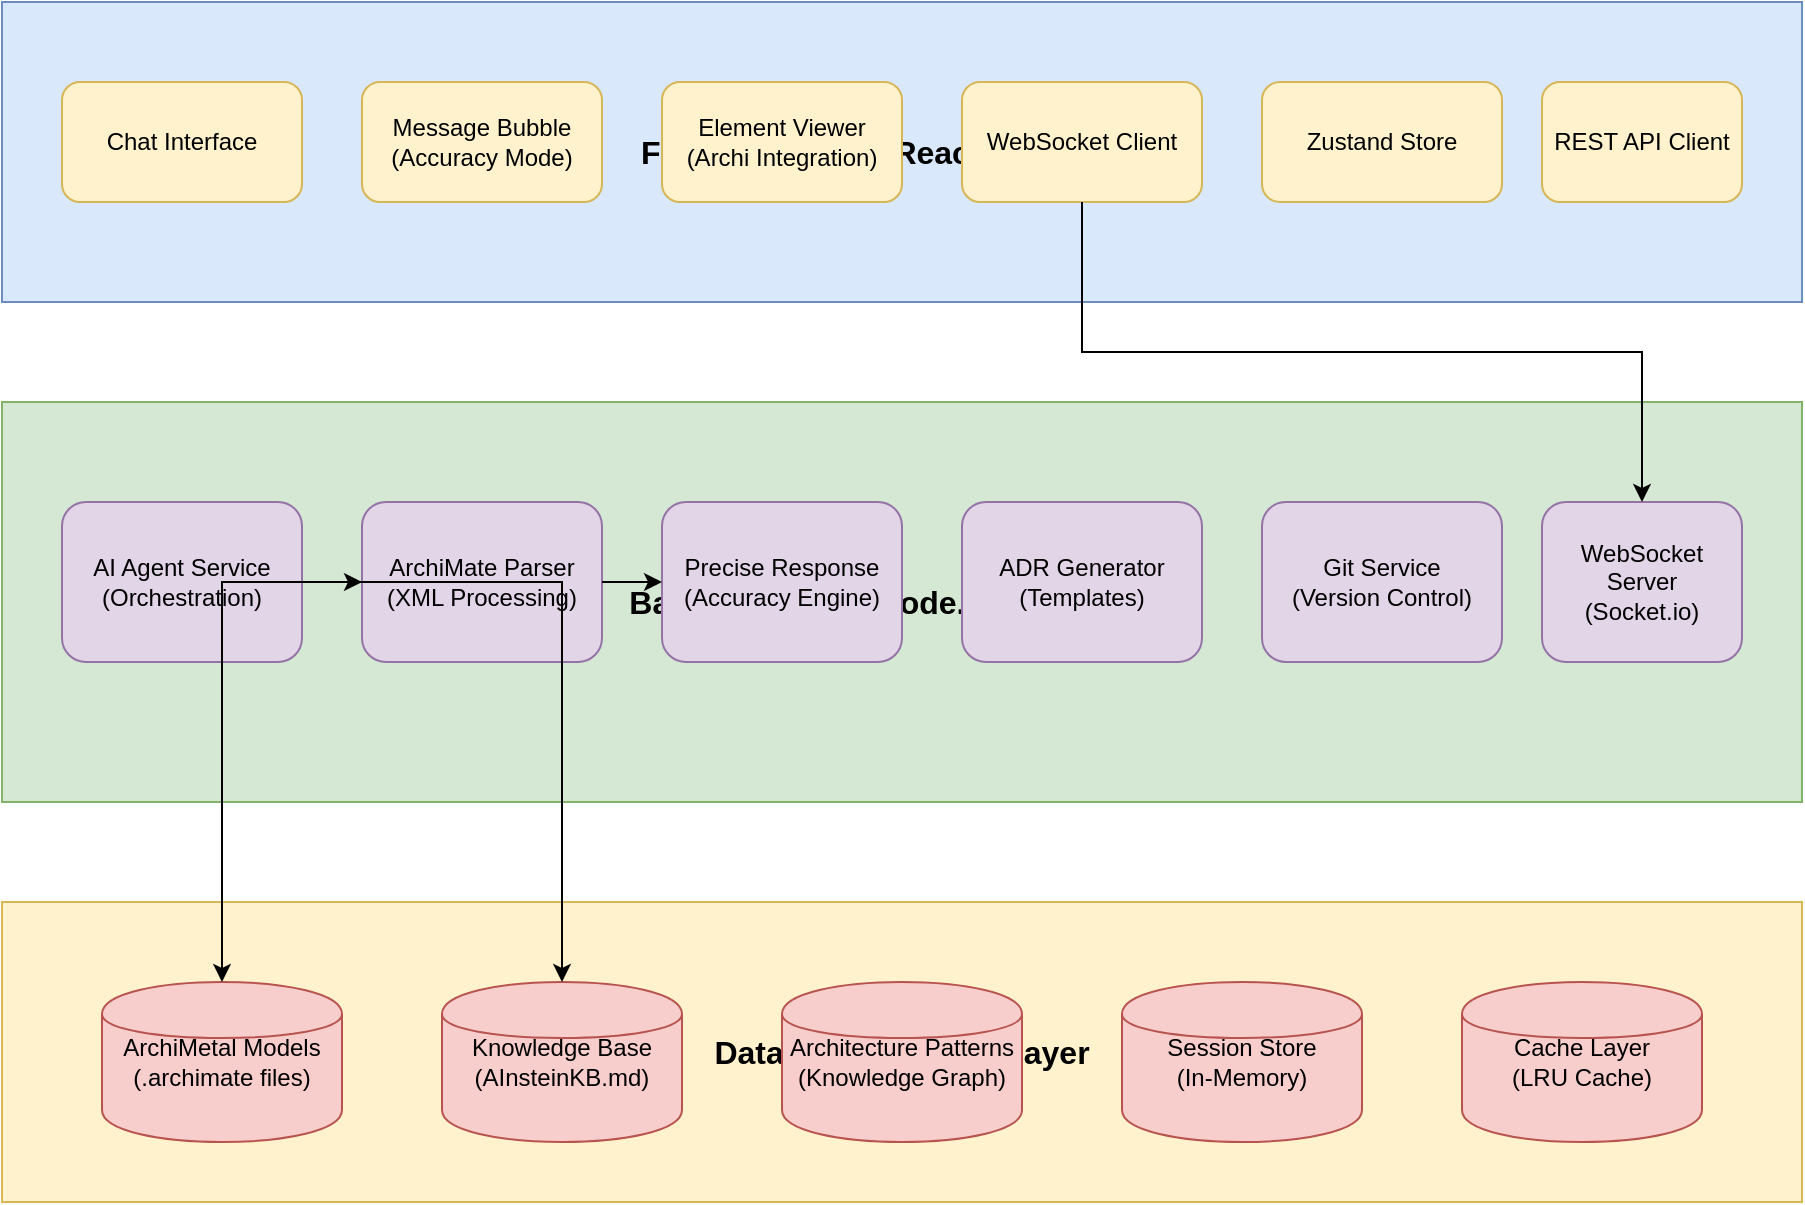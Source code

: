 <?xml version="1.0" encoding="UTF-8"?>
<mxfile version="21.7.5" type="device">
  <diagram name="System Architecture" id="system-architecture">
    <mxGraphModel dx="1426" dy="794" grid="1" gridSize="10" guides="1" tooltips="1" connect="1" arrows="1" fold="1" page="1" pageScale="1" pageWidth="1169" pageHeight="827" math="0" shadow="0">
      <root>
        <mxCell id="0" />
        <mxCell id="1" parent="0" />

        <!-- Frontend Layer -->
        <mxCell id="frontend-layer" value="Frontend Layer (React/TypeScript)" style="rounded=0;whiteSpace=wrap;html=1;fillColor=#dae8fc;strokeColor=#6c8ebf;fontSize=16;fontStyle=1" vertex="1" parent="1">
          <mxGeometry x="100" y="50" width="900" height="150" as="geometry" />
        </mxCell>

        <!-- Frontend Components -->
        <mxCell id="chat-interface" value="Chat Interface" style="rounded=1;whiteSpace=wrap;html=1;fillColor=#fff2cc;strokeColor=#d6b656;" vertex="1" parent="1">
          <mxGeometry x="130" y="90" width="120" height="60" as="geometry" />
        </mxCell>

        <mxCell id="message-bubble" value="Message Bubble&lt;br&gt;(Accuracy Mode)" style="rounded=1;whiteSpace=wrap;html=1;fillColor=#fff2cc;strokeColor=#d6b656;" vertex="1" parent="1">
          <mxGeometry x="280" y="90" width="120" height="60" as="geometry" />
        </mxCell>

        <mxCell id="element-viewer" value="Element Viewer&lt;br&gt;(Archi Integration)" style="rounded=1;whiteSpace=wrap;html=1;fillColor=#fff2cc;strokeColor=#d6b656;" vertex="1" parent="1">
          <mxGeometry x="430" y="90" width="120" height="60" as="geometry" />
        </mxCell>

        <mxCell id="websocket-client" value="WebSocket Client" style="rounded=1;whiteSpace=wrap;html=1;fillColor=#fff2cc;strokeColor=#d6b656;" vertex="1" parent="1">
          <mxGeometry x="580" y="90" width="120" height="60" as="geometry" />
        </mxCell>

        <mxCell id="state-management" value="Zustand Store" style="rounded=1;whiteSpace=wrap;html=1;fillColor=#fff2cc;strokeColor=#d6b656;" vertex="1" parent="1">
          <mxGeometry x="730" y="90" width="120" height="60" as="geometry" />
        </mxCell>

        <mxCell id="api-client" value="REST API Client" style="rounded=1;whiteSpace=wrap;html=1;fillColor=#fff2cc;strokeColor=#d6b656;" vertex="1" parent="1">
          <mxGeometry x="870" y="90" width="100" height="60" as="geometry" />
        </mxCell>

        <!-- Backend Layer -->
        <mxCell id="backend-layer" value="Backend Layer (Node.js/TypeScript)" style="rounded=0;whiteSpace=wrap;html=1;fillColor=#d5e8d4;strokeColor=#82b366;fontSize=16;fontStyle=1" vertex="1" parent="1">
          <mxGeometry x="100" y="250" width="900" height="200" as="geometry" />
        </mxCell>

        <!-- Backend Services -->
        <mxCell id="ai-agent" value="AI Agent Service&lt;br&gt;(Orchestration)" style="rounded=1;whiteSpace=wrap;html=1;fillColor=#e1d5e7;strokeColor=#9673a6;" vertex="1" parent="1">
          <mxGeometry x="130" y="300" width="120" height="80" as="geometry" />
        </mxCell>

        <mxCell id="archimate-parser" value="ArchiMate Parser&lt;br&gt;(XML Processing)" style="rounded=1;whiteSpace=wrap;html=1;fillColor=#e1d5e7;strokeColor=#9673a6;" vertex="1" parent="1">
          <mxGeometry x="280" y="300" width="120" height="80" as="geometry" />
        </mxCell>

        <mxCell id="precise-response" value="Precise Response&lt;br&gt;(Accuracy Engine)" style="rounded=1;whiteSpace=wrap;html=1;fillColor=#e1d5e7;strokeColor=#9673a6;" vertex="1" parent="1">
          <mxGeometry x="430" y="300" width="120" height="80" as="geometry" />
        </mxCell>

        <mxCell id="adr-generator" value="ADR Generator&lt;br&gt;(Templates)" style="rounded=1;whiteSpace=wrap;html=1;fillColor=#e1d5e7;strokeColor=#9673a6;" vertex="1" parent="1">
          <mxGeometry x="580" y="300" width="120" height="80" as="geometry" />
        </mxCell>

        <mxCell id="git-service" value="Git Service&lt;br&gt;(Version Control)" style="rounded=1;whiteSpace=wrap;html=1;fillColor=#e1d5e7;strokeColor=#9673a6;" vertex="1" parent="1">
          <mxGeometry x="730" y="300" width="120" height="80" as="geometry" />
        </mxCell>

        <mxCell id="websocket-server" value="WebSocket Server&lt;br&gt;(Socket.io)" style="rounded=1;whiteSpace=wrap;html=1;fillColor=#e1d5e7;strokeColor=#9673a6;" vertex="1" parent="1">
          <mxGeometry x="870" y="300" width="100" height="80" as="geometry" />
        </mxCell>

        <!-- Data Layer -->
        <mxCell id="data-layer" value="Data &amp; Knowledge Layer" style="rounded=0;whiteSpace=wrap;html=1;fillColor=#fff2cc;strokeColor=#d6b656;fontSize=16;fontStyle=1" vertex="1" parent="1">
          <mxGeometry x="100" y="500" width="900" height="150" as="geometry" />
        </mxCell>

        <!-- Data Stores -->
        <mxCell id="archimetal-models" value="ArchiMetal Models&lt;br&gt;(.archimate files)" style="shape=cylinder;whiteSpace=wrap;html=1;fillColor=#f8cecc;strokeColor=#b85450;" vertex="1" parent="1">
          <mxGeometry x="150" y="540" width="120" height="80" as="geometry" />
        </mxCell>

        <mxCell id="knowledge-base" value="Knowledge Base&lt;br&gt;(AInsteinKB.md)" style="shape=cylinder;whiteSpace=wrap;html=1;fillColor=#f8cecc;strokeColor=#b85450;" vertex="1" parent="1">
          <mxGeometry x="320" y="540" width="120" height="80" as="geometry" />
        </mxCell>

        <mxCell id="architecture-patterns" value="Architecture Patterns&lt;br&gt;(Knowledge Graph)" style="shape=cylinder;whiteSpace=wrap;html=1;fillColor=#f8cecc;strokeColor=#b85450;" vertex="1" parent="1">
          <mxGeometry x="490" y="540" width="120" height="80" as="geometry" />
        </mxCell>

        <mxCell id="session-store" value="Session Store&lt;br&gt;(In-Memory)" style="shape=cylinder;whiteSpace=wrap;html=1;fillColor=#f8cecc;strokeColor=#b85450;" vertex="1" parent="1">
          <mxGeometry x="660" y="540" width="120" height="80" as="geometry" />
        </mxCell>

        <mxCell id="cache" value="Cache Layer&lt;br&gt;(LRU Cache)" style="shape=cylinder;whiteSpace=wrap;html=1;fillColor=#f8cecc;strokeColor=#b85450;" vertex="1" parent="1">
          <mxGeometry x="830" y="540" width="120" height="80" as="geometry" />
        </mxCell>

        <!-- Connections -->
        <mxCell id="edge1" style="edgeStyle=orthogonalEdgeStyle;rounded=0;orthogonalLoop=1;jettySize=auto;html=1;entryX=0.5;entryY=0;exitX=0.5;exitY=1;" edge="1" parent="1" source="websocket-client" target="websocket-server">
          <mxGeometry relative="1" as="geometry" />
        </mxCell>

        <mxCell id="edge2" style="edgeStyle=orthogonalEdgeStyle;rounded=0;orthogonalLoop=1;jettySize=auto;html=1;" edge="1" parent="1" source="ai-agent" target="archimate-parser">
          <mxGeometry relative="1" as="geometry" />
        </mxCell>

        <mxCell id="edge3" style="edgeStyle=orthogonalEdgeStyle;rounded=0;orthogonalLoop=1;jettySize=auto;html=1;" edge="1" parent="1" source="archimate-parser" target="precise-response">
          <mxGeometry relative="1" as="geometry" />
        </mxCell>

        <mxCell id="edge4" style="edgeStyle=orthogonalEdgeStyle;rounded=0;orthogonalLoop=1;jettySize=auto;html=1;" edge="1" parent="1" source="archimate-parser" target="archimetal-models">
          <mxGeometry relative="1" as="geometry" />
        </mxCell>

        <mxCell id="edge5" style="edgeStyle=orthogonalEdgeStyle;rounded=0;orthogonalLoop=1;jettySize=auto;html=1;" edge="1" parent="1" source="ai-agent" target="knowledge-base">
          <mxGeometry relative="1" as="geometry" />
        </mxCell>

      </root>
    </mxGraphModel>
  </diagram>

  <diagram name="Query Processing Flow" id="query-flow">
    <mxGraphModel dx="1426" dy="794" grid="1" gridSize="10" guides="1" tooltips="1" connect="1" arrows="1" fold="1" page="1" pageScale="1" pageWidth="1169" pageHeight="827" math="0" shadow="0">
      <root>
        <mxCell id="0" />
        <mxCell id="1" parent="0" />

        <!-- Start -->
        <mxCell id="start" value="User Query" style="ellipse;whiteSpace=wrap;html=1;fillColor=#dae8fc;strokeColor=#6c8ebf;" vertex="1" parent="1">
          <mxGeometry x="100" y="100" width="100" height="60" as="geometry" />
        </mxCell>

        <!-- Process Steps -->
        <mxCell id="step1" value="WebSocket&lt;br&gt;Reception" style="rounded=1;whiteSpace=wrap;html=1;" vertex="1" parent="1">
          <mxGeometry x="250" y="100" width="100" height="60" as="geometry" />
        </mxCell>

        <mxCell id="step2" value="Intent&lt;br&gt;Classification" style="rounded=1;whiteSpace=wrap;html=1;" vertex="1" parent="1">
          <mxGeometry x="400" y="100" width="100" height="60" as="geometry" />
        </mxCell>

        <mxCell id="decision1" value="Requires&lt;br&gt;Model?" style="rhombus;whiteSpace=wrap;html=1;fillColor=#ffe6cc;strokeColor=#d79b00;" vertex="1" parent="1">
          <mxGeometry x="550" y="90" width="100" height="80" as="geometry" />
        </mxCell>

        <mxCell id="step3" value="Load ArchiMate&lt;br&gt;Models" style="rounded=1;whiteSpace=wrap;html=1;" vertex="1" parent="1">
          <mxGeometry x="700" y="100" width="100" height="60" as="geometry" />
        </mxCell>

        <mxCell id="step4" value="Parse Query&lt;br&gt;Context" style="rounded=1;whiteSpace=wrap;html=1;" vertex="1" parent="1">
          <mxGeometry x="850" y="100" width="100" height="60" as="geometry" />
        </mxCell>

        <mxCell id="step5" value="Generate&lt;br&gt;Response" style="rounded=1;whiteSpace=wrap;html=1;" vertex="1" parent="1">
          <mxGeometry x="700" y="250" width="100" height="60" as="geometry" />
        </mxCell>

        <mxCell id="decision2" value="Precision&lt;br&gt;Mode?" style="rhombus;whiteSpace=wrap;html=1;fillColor=#ffe6cc;strokeColor=#d79b00;" vertex="1" parent="1">
          <mxGeometry x="550" y="240" width="100" height="80" as="geometry" />
        </mxCell>

        <mxCell id="step6" value="Add Element&lt;br&gt;IDs" style="rounded=1;whiteSpace=wrap;html=1;" vertex="1" parent="1">
          <mxGeometry x="400" y="250" width="100" height="60" as="geometry" />
        </mxCell>

        <mxCell id="step7" value="Format&lt;br&gt;Response" style="rounded=1;whiteSpace=wrap;html=1;" vertex="1" parent="1">
          <mxGeometry x="250" y="250" width="100" height="60" as="geometry" />
        </mxCell>

        <mxCell id="end" value="Send to User" style="ellipse;whiteSpace=wrap;html=1;fillColor=#d5e8d4;strokeColor=#82b366;" vertex="1" parent="1">
          <mxGeometry x="100" y="250" width="100" height="60" as="geometry" />
        </mxCell>

        <!-- Flow Connections -->
        <mxCell id="flow1" style="edgeStyle=orthogonalEdgeStyle;rounded=0;orthogonalLoop=1;jettySize=auto;html=1;" edge="1" parent="1" source="start" target="step1">
          <mxGeometry relative="1" as="geometry" />
        </mxCell>

        <mxCell id="flow2" style="edgeStyle=orthogonalEdgeStyle;rounded=0;orthogonalLoop=1;jettySize=auto;html=1;" edge="1" parent="1" source="step1" target="step2">
          <mxGeometry relative="1" as="geometry" />
        </mxCell>

        <mxCell id="flow3" style="edgeStyle=orthogonalEdgeStyle;rounded=0;orthogonalLoop=1;jettySize=auto;html=1;" edge="1" parent="1" source="step2" target="decision1">
          <mxGeometry relative="1" as="geometry" />
        </mxCell>

        <mxCell id="flow4" value="Yes" style="edgeStyle=orthogonalEdgeStyle;rounded=0;orthogonalLoop=1;jettySize=auto;html=1;" edge="1" parent="1" source="decision1" target="step3">
          <mxGeometry relative="1" as="geometry" />
        </mxCell>

        <mxCell id="flow5" value="No" style="edgeStyle=orthogonalEdgeStyle;rounded=0;orthogonalLoop=1;jettySize=auto;html=1;" edge="1" parent="1" source="decision1" target="step5">
          <mxGeometry relative="1" as="geometry">
            <Array as="points">
              <mxPoint x="600" y="200" />
              <mxPoint x="750" y="200" />
            </Array>
          </mxGeometry>
        </mxCell>

        <mxCell id="flow6" style="edgeStyle=orthogonalEdgeStyle;rounded=0;orthogonalLoop=1;jettySize=auto;html=1;" edge="1" parent="1" source="step3" target="step4">
          <mxGeometry relative="1" as="geometry" />
        </mxCell>

        <mxCell id="flow7" style="edgeStyle=orthogonalEdgeStyle;rounded=0;orthogonalLoop=1;jettySize=auto;html=1;" edge="1" parent="1" source="step4" target="step5">
          <mxGeometry relative="1" as="geometry">
            <Array as="points">
              <mxPoint x="900" y="200" />
              <mxPoint x="750" y="200" />
            </Array>
          </mxGeometry>
        </mxCell>

        <mxCell id="flow8" style="edgeStyle=orthogonalEdgeStyle;rounded=0;orthogonalLoop=1;jettySize=auto;html=1;" edge="1" parent="1" source="step5" target="decision2">
          <mxGeometry relative="1" as="geometry" />
        </mxCell>

        <mxCell id="flow9" value="Yes" style="edgeStyle=orthogonalEdgeStyle;rounded=0;orthogonalLoop=1;jettySize=auto;html=1;" edge="1" parent="1" source="decision2" target="step6">
          <mxGeometry relative="1" as="geometry" />
        </mxCell>

        <mxCell id="flow10" value="No" style="edgeStyle=orthogonalEdgeStyle;rounded=0;orthogonalLoop=1;jettySize=auto;html=1;" edge="1" parent="1" source="decision2" target="step7">
          <mxGeometry relative="1" as="geometry">
            <Array as="points">
              <mxPoint x="600" y="350" />
              <mxPoint x="300" y="350" />
            </Array>
          </mxGeometry>
        </mxCell>

        <mxCell id="flow11" style="edgeStyle=orthogonalEdgeStyle;rounded=0;orthogonalLoop=1;jettySize=auto;html=1;" edge="1" parent="1" source="step6" target="step7">
          <mxGeometry relative="1" as="geometry" />
        </mxCell>

        <mxCell id="flow12" style="edgeStyle=orthogonalEdgeStyle;rounded=0;orthogonalLoop=1;jettySize=auto;html=1;" edge="1" parent="1" source="step7" target="end">
          <mxGeometry relative="1" as="geometry" />
        </mxCell>

      </root>
    </mxGraphModel>
  </diagram>

  <diagram name="Element Viewer Flow" id="element-viewer-flow">
    <mxGraphModel dx="1426" dy="794" grid="1" gridSize="10" guides="1" tooltips="1" connect="1" arrows="1" fold="1" page="1" pageScale="1" pageWidth="1169" pageHeight="827" math="0" shadow="0">
      <root>
        <mxCell id="0" />
        <mxCell id="1" parent="0" />

        <!-- User Interaction -->
        <mxCell id="user-click" value="User Clicks&lt;br&gt;Element ID" style="ellipse;whiteSpace=wrap;html=1;fillColor=#dae8fc;strokeColor=#6c8ebf;" vertex="1" parent="1">
          <mxGeometry x="100" y="200" width="120" height="60" as="geometry" />
        </mxCell>

        <!-- Frontend Processing -->
        <mxCell id="capture-event" value="Capture Click&lt;br&gt;Event" style="rounded=1;whiteSpace=wrap;html=1;" vertex="1" parent="1">
          <mxGeometry x="280" y="200" width="100" height="60" as="geometry" />
        </mxCell>

        <mxCell id="extract-data" value="Extract&lt;br&gt;Element ID &amp;&lt;br&gt;Model Name" style="rounded=1;whiteSpace=wrap;html=1;" vertex="1" parent="1">
          <mxGeometry x="430" y="200" width="100" height="60" as="geometry" />
        </mxCell>

        <mxCell id="open-viewer" value="Open Element&lt;br&gt;Viewer Modal" style="rounded=1;whiteSpace=wrap;html=1;" vertex="1" parent="1">
          <mxGeometry x="580" y="200" width="100" height="60" as="geometry" />
        </mxCell>

        <!-- API Call -->
        <mxCell id="api-request" value="Fetch Element&lt;br&gt;Details API" style="rounded=1;whiteSpace=wrap;html=1;fillColor=#e1d5e7;strokeColor=#9673a6;" vertex="1" parent="1">
          <mxGeometry x="730" y="200" width="100" height="60" as="geometry" />
        </mxCell>

        <!-- Backend Processing -->
        <mxCell id="load-model" value="Load Model&lt;br&gt;from Cache" style="rounded=1;whiteSpace=wrap;html=1;fillColor=#d5e8d4;strokeColor=#82b366;" vertex="1" parent="1">
          <mxGeometry x="730" y="320" width="100" height="60" as="geometry" />
        </mxCell>

        <mxCell id="find-element" value="Find Element&lt;br&gt;by ID" style="rounded=1;whiteSpace=wrap;html=1;fillColor=#d5e8d4;strokeColor=#82b366;" vertex="1" parent="1">
          <mxGeometry x="580" y="320" width="100" height="60" as="geometry" />
        </mxCell>

        <mxCell id="get-relationships" value="Extract&lt;br&gt;Relationships" style="rounded=1;whiteSpace=wrap;html=1;fillColor=#d5e8d4;strokeColor=#82b366;" vertex="1" parent="1">
          <mxGeometry x="430" y="320" width="100" height="60" as="geometry" />
        </mxCell>

        <mxCell id="format-response" value="Format&lt;br&gt;Response" style="rounded=1;whiteSpace=wrap;html=1;fillColor=#d5e8d4;strokeColor=#82b366;" vertex="1" parent="1">
          <mxGeometry x="280" y="320" width="100" height="60" as="geometry" />
        </mxCell>

        <!-- Display -->
        <mxCell id="display-details" value="Display Element&lt;br&gt;Information" style="rounded=1;whiteSpace=wrap;html=1;" vertex="1" parent="1">
          <mxGeometry x="280" y="430" width="100" height="60" as="geometry" />
        </mxCell>

        <mxCell id="show-relationships" value="Show&lt;br&gt;Relationships" style="rounded=1;whiteSpace=wrap;html=1;" vertex="1" parent="1">
          <mxGeometry x="430" y="430" width="100" height="60" as="geometry" />
        </mxCell>

        <mxCell id="archi-button" value="Open in Archi&lt;br&gt;Button" style="rounded=1;whiteSpace=wrap;html=1;" vertex="1" parent="1">
          <mxGeometry x="580" y="430" width="100" height="60" as="geometry" />
        </mxCell>

        <!-- Archi Integration -->
        <mxCell id="archi-command" value="Execute Archi&lt;br&gt;Command" style="rounded=1;whiteSpace=wrap;html=1;fillColor=#f8cecc;strokeColor=#b85450;" vertex="1" parent="1">
          <mxGeometry x="730" y="430" width="100" height="60" as="geometry" />
        </mxCell>

        <!-- Flow arrows -->
        <mxCell id="ev-flow1" style="edgeStyle=orthogonalEdgeStyle;rounded=0;orthogonalLoop=1;jettySize=auto;html=1;" edge="1" parent="1" source="user-click" target="capture-event">
          <mxGeometry relative="1" as="geometry" />
        </mxCell>

        <mxCell id="ev-flow2" style="edgeStyle=orthogonalEdgeStyle;rounded=0;orthogonalLoop=1;jettySize=auto;html=1;" edge="1" parent="1" source="capture-event" target="extract-data">
          <mxGeometry relative="1" as="geometry" />
        </mxCell>

        <mxCell id="ev-flow3" style="edgeStyle=orthogonalEdgeStyle;rounded=0;orthogonalLoop=1;jettySize=auto;html=1;" edge="1" parent="1" source="extract-data" target="open-viewer">
          <mxGeometry relative="1" as="geometry" />
        </mxCell>

        <mxCell id="ev-flow4" style="edgeStyle=orthogonalEdgeStyle;rounded=0;orthogonalLoop=1;jettySize=auto;html=1;" edge="1" parent="1" source="open-viewer" target="api-request">
          <mxGeometry relative="1" as="geometry" />
        </mxCell>

        <mxCell id="ev-flow5" style="edgeStyle=orthogonalEdgeStyle;rounded=0;orthogonalLoop=1;jettySize=auto;html=1;" edge="1" parent="1" source="api-request" target="load-model">
          <mxGeometry relative="1" as="geometry" />
        </mxCell>

        <mxCell id="ev-flow6" style="edgeStyle=orthogonalEdgeStyle;rounded=0;orthogonalLoop=1;jettySize=auto;html=1;" edge="1" parent="1" source="load-model" target="find-element">
          <mxGeometry relative="1" as="geometry" />
        </mxCell>

        <mxCell id="ev-flow7" style="edgeStyle=orthogonalEdgeStyle;rounded=0;orthogonalLoop=1;jettySize=auto;html=1;" edge="1" parent="1" source="find-element" target="get-relationships">
          <mxGeometry relative="1" as="geometry" />
        </mxCell>

        <mxCell id="ev-flow8" style="edgeStyle=orthogonalEdgeStyle;rounded=0;orthogonalLoop=1;jettySize=auto;html=1;" edge="1" parent="1" source="get-relationships" target="format-response">
          <mxGeometry relative="1" as="geometry" />
        </mxCell>

        <mxCell id="ev-flow9" style="edgeStyle=orthogonalEdgeStyle;rounded=0;orthogonalLoop=1;jettySize=auto;html=1;" edge="1" parent="1" source="format-response" target="display-details">
          <mxGeometry relative="1" as="geometry" />
        </mxCell>

        <mxCell id="ev-flow10" style="edgeStyle=orthogonalEdgeStyle;rounded=0;orthogonalLoop=1;jettySize=auto;html=1;" edge="1" parent="1" source="display-details" target="show-relationships">
          <mxGeometry relative="1" as="geometry" />
        </mxCell>

        <mxCell id="ev-flow11" style="edgeStyle=orthogonalEdgeStyle;rounded=0;orthogonalLoop=1;jettySize=auto;html=1;" edge="1" parent="1" source="show-relationships" target="archi-button">
          <mxGeometry relative="1" as="geometry" />
        </mxCell>

        <mxCell id="ev-flow12" style="edgeStyle=orthogonalEdgeStyle;rounded=0;orthogonalLoop=1;jettySize=auto;html=1;" edge="1" parent="1" source="archi-button" target="archi-command">
          <mxGeometry relative="1" as="geometry" />
        </mxCell>

      </root>
    </mxGraphModel>
  </diagram>
</mxfile>